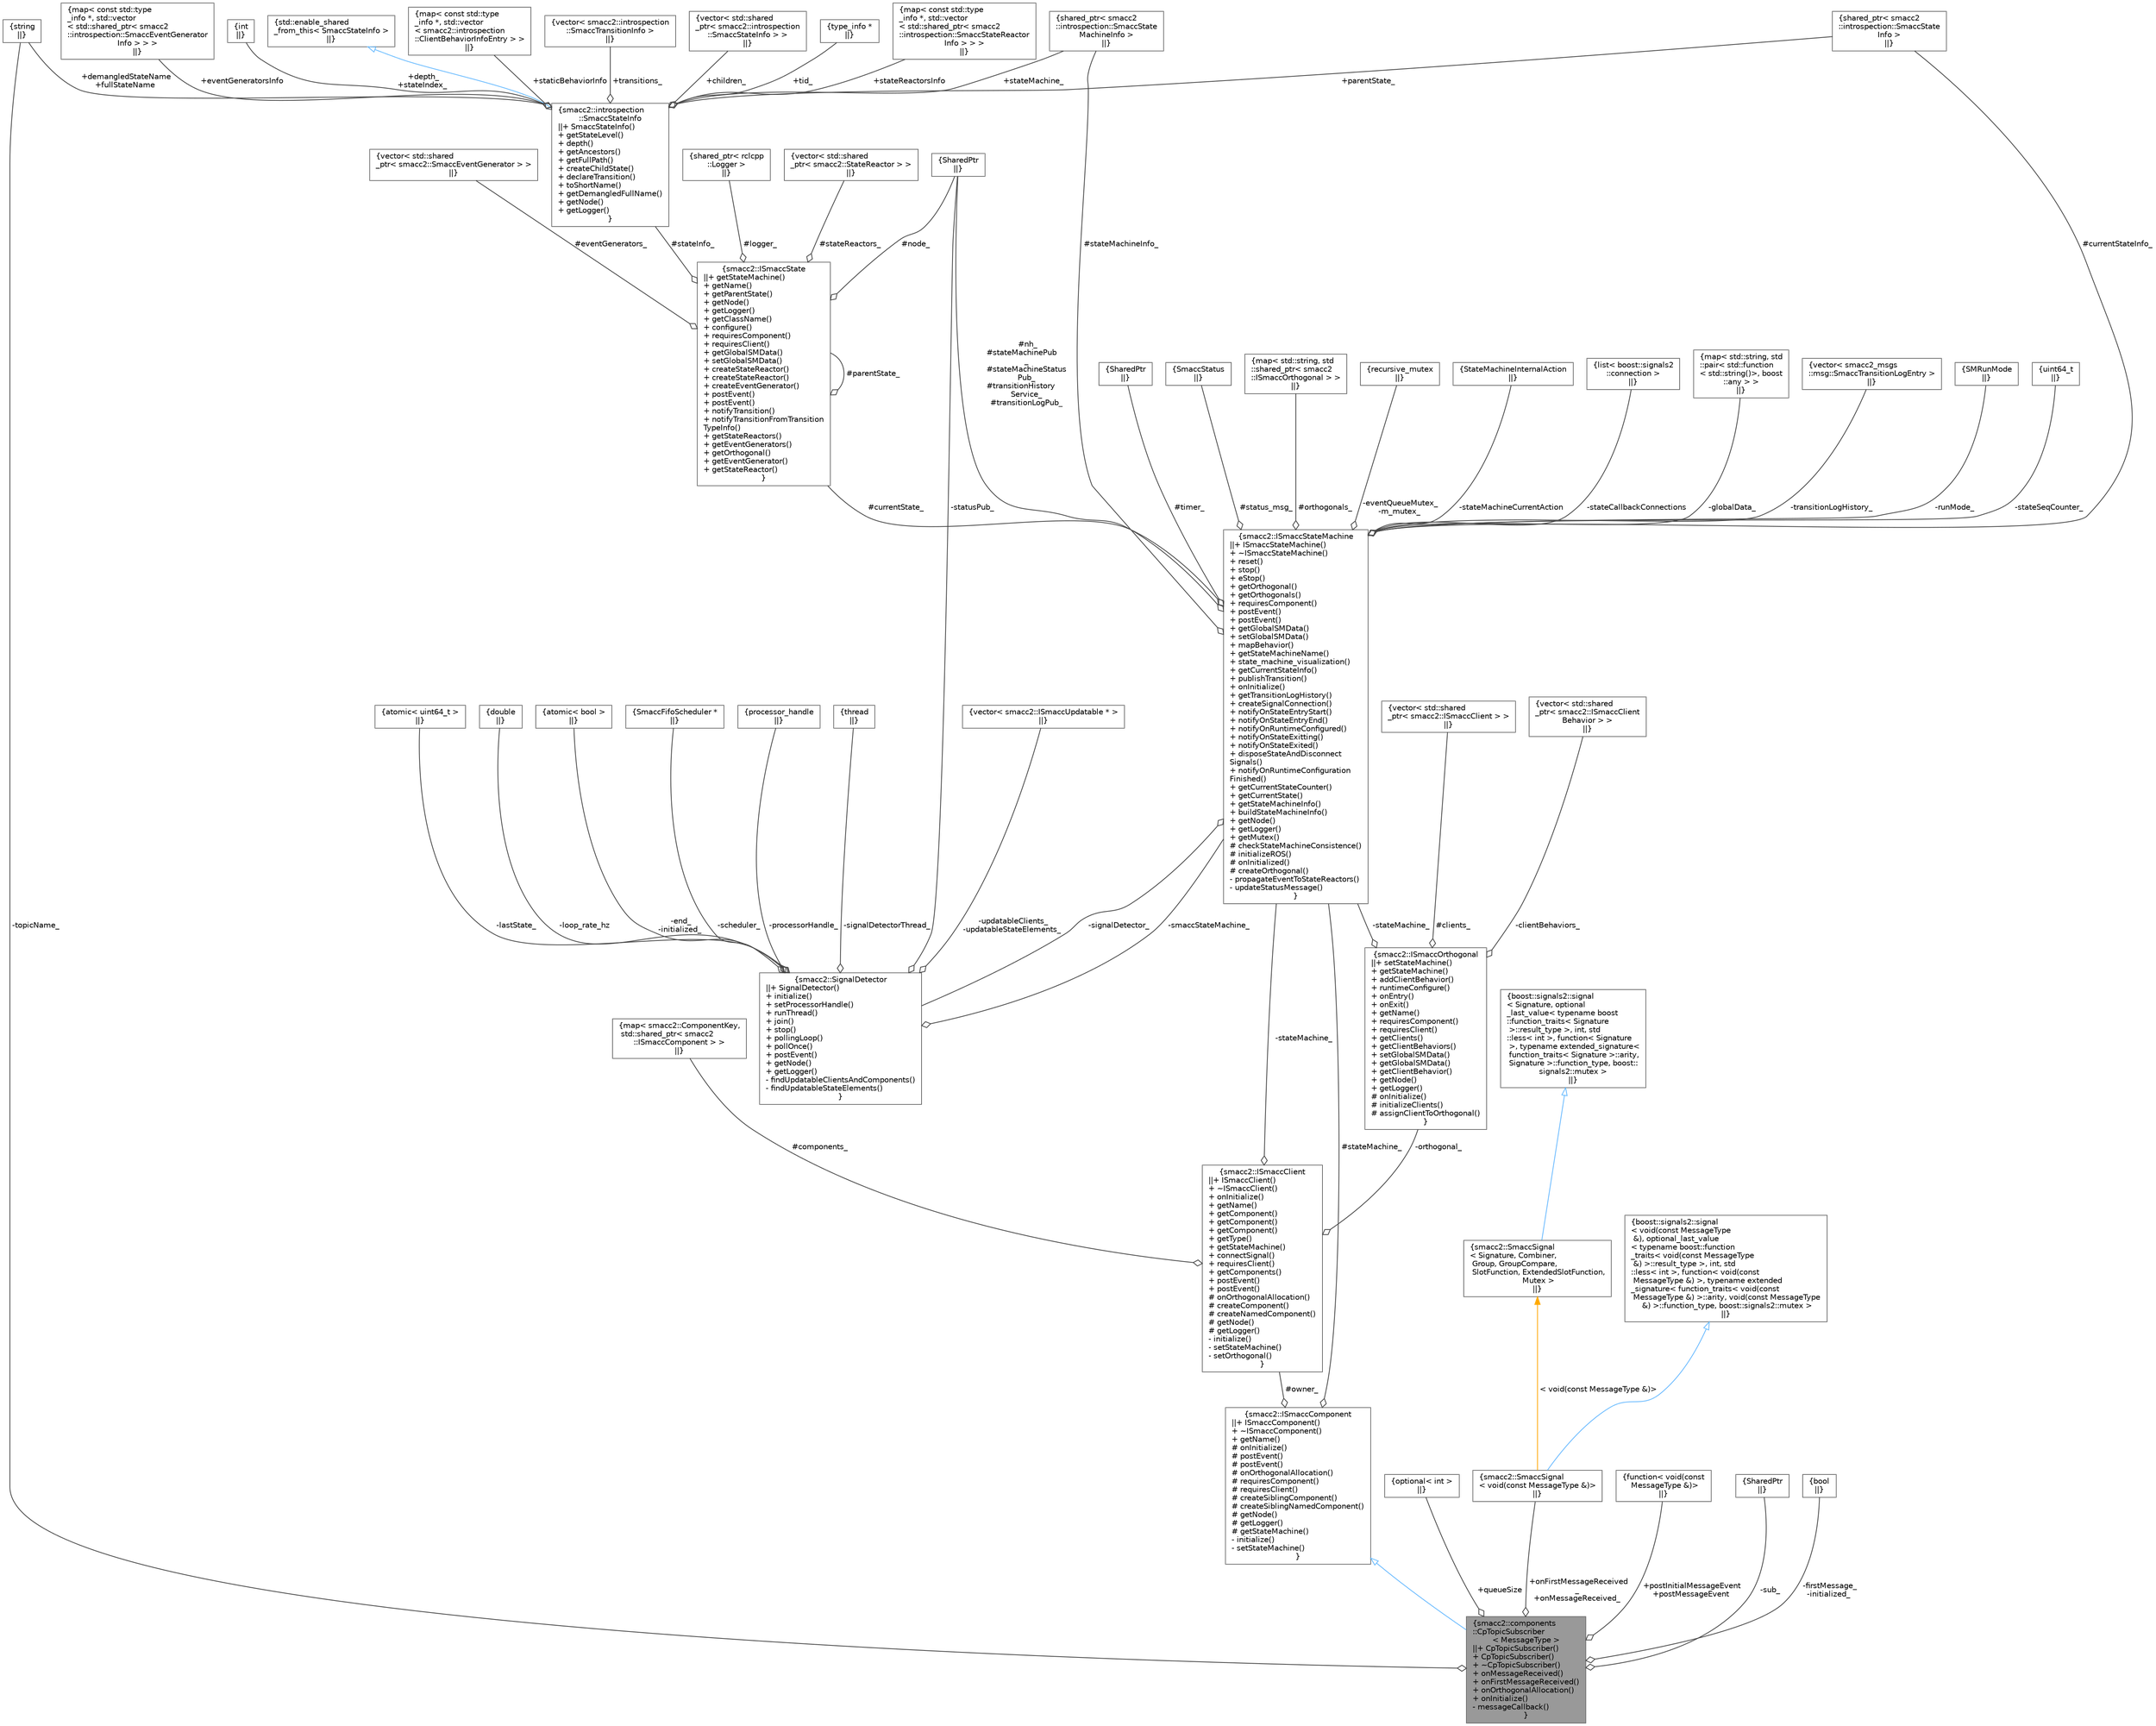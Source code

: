 digraph "smacc2::components::CpTopicSubscriber&lt; MessageType &gt;"
{
 // LATEX_PDF_SIZE
  bgcolor="transparent";
  edge [fontname=Helvetica,fontsize=10,labelfontname=Helvetica,labelfontsize=10];
  node [fontname=Helvetica,fontsize=10,shape=box,height=0.2,width=0.4];
  Node1 [label="{smacc2::components\l::CpTopicSubscriber\l\< MessageType \>\n||+ CpTopicSubscriber()\l+ CpTopicSubscriber()\l+ ~CpTopicSubscriber()\l+ onMessageReceived()\l+ onFirstMessageReceived()\l+ onOrthogonalAllocation()\l+ onInitialize()\l- messageCallback()\l}",height=0.2,width=0.4,color="gray40", fillcolor="grey60", style="filled", fontcolor="black",tooltip=" "];
  Node2 -> Node1 [dir="back",color="steelblue1",style="solid",arrowtail="onormal"];
  Node2 [label="{smacc2::ISmaccComponent\n||+ ISmaccComponent()\l+ ~ISmaccComponent()\l+ getName()\l# onInitialize()\l# postEvent()\l# postEvent()\l# onOrthogonalAllocation()\l# requiresComponent()\l# requiresClient()\l# createSiblingComponent()\l# createSiblingNamedComponent()\l# getNode()\l# getLogger()\l# getStateMachine()\l- initialize()\l- setStateMachine()\l}",height=0.2,width=0.4,color="gray40", fillcolor="white", style="filled",URL="$classsmacc2_1_1ISmaccComponent.html",tooltip=" "];
  Node3 -> Node2 [color="grey25",style="solid",label=" #stateMachine_" ,arrowhead="odiamond"];
  Node3 [label="{smacc2::ISmaccStateMachine\n||+ ISmaccStateMachine()\l+ ~ISmaccStateMachine()\l+ reset()\l+ stop()\l+ eStop()\l+ getOrthogonal()\l+ getOrthogonals()\l+ requiresComponent()\l+ postEvent()\l+ postEvent()\l+ getGlobalSMData()\l+ setGlobalSMData()\l+ mapBehavior()\l+ getStateMachineName()\l+ state_machine_visualization()\l+ getCurrentStateInfo()\l+ publishTransition()\l+ onInitialize()\l+ getTransitionLogHistory()\l+ createSignalConnection()\l+ notifyOnStateEntryStart()\l+ notifyOnStateEntryEnd()\l+ notifyOnRuntimeConfigured()\l+ notifyOnStateExitting()\l+ notifyOnStateExited()\l+ disposeStateAndDisconnect\lSignals()\l+ notifyOnRuntimeConfiguration\lFinished()\l+ getCurrentStateCounter()\l+ getCurrentState()\l+ getStateMachineInfo()\l+ buildStateMachineInfo()\l+ getNode()\l+ getLogger()\l+ getMutex()\l# checkStateMachineConsistence()\l# initializeROS()\l# onInitialized()\l# createOrthogonal()\l- propagateEventToStateReactors()\l- updateStatusMessage()\l}",height=0.2,width=0.4,color="gray40", fillcolor="white", style="filled",URL="$classsmacc2_1_1ISmaccStateMachine.html",tooltip=" "];
  Node4 -> Node3 [color="grey25",style="solid",label=" #nh_\n#stateMachinePub\l_\n#stateMachineStatus\lPub_\n#transitionHistory\lService_\n#transitionLogPub_" ,arrowhead="odiamond"];
  Node4 [label="{SharedPtr\n||}",height=0.2,width=0.4,color="gray40", fillcolor="white", style="filled",tooltip=" "];
  Node5 -> Node3 [color="grey25",style="solid",label=" #timer_" ,arrowhead="odiamond"];
  Node5 [label="{SharedPtr\n||}",height=0.2,width=0.4,color="gray40", fillcolor="white", style="filled",tooltip=" "];
  Node6 -> Node3 [color="grey25",style="solid",label=" #currentState_" ,arrowhead="odiamond"];
  Node6 [label="{smacc2::ISmaccState\n||+ getStateMachine()\l+ getName()\l+ getParentState()\l+ getNode()\l+ getLogger()\l+ getClassName()\l+ configure()\l+ requiresComponent()\l+ requiresClient()\l+ getGlobalSMData()\l+ setGlobalSMData()\l+ createStateReactor()\l+ createStateReactor()\l+ createEventGenerator()\l+ postEvent()\l+ postEvent()\l+ notifyTransition()\l+ notifyTransitionFromTransition\lTypeInfo()\l+ getStateReactors()\l+ getEventGenerators()\l+ getOrthogonal()\l+ getEventGenerator()\l+ getStateReactor()\l}",height=0.2,width=0.4,color="gray40", fillcolor="white", style="filled",URL="$classsmacc2_1_1ISmaccState.html",tooltip=" "];
  Node4 -> Node6 [color="grey25",style="solid",label=" #node_" ,arrowhead="odiamond"];
  Node7 -> Node6 [color="grey25",style="solid",label=" #logger_" ,arrowhead="odiamond"];
  Node7 [label="{shared_ptr\< rclcpp\l::Logger \>\n||}",height=0.2,width=0.4,color="gray40", fillcolor="white", style="filled",tooltip=" "];
  Node8 -> Node6 [color="grey25",style="solid",label=" #stateReactors_" ,arrowhead="odiamond"];
  Node8 [label="{vector\< std::shared\l_ptr\< smacc2::StateReactor \> \>\n||}",height=0.2,width=0.4,color="gray40", fillcolor="white", style="filled",tooltip=" "];
  Node9 -> Node6 [color="grey25",style="solid",label=" #eventGenerators_" ,arrowhead="odiamond"];
  Node9 [label="{vector\< std::shared\l_ptr\< smacc2::SmaccEventGenerator \> \>\n||}",height=0.2,width=0.4,color="gray40", fillcolor="white", style="filled",tooltip=" "];
  Node6 -> Node6 [color="grey25",style="solid",label=" #parentState_" ,arrowhead="odiamond"];
  Node10 -> Node6 [color="grey25",style="solid",label=" #stateInfo_" ,arrowhead="odiamond"];
  Node10 [label="{smacc2::introspection\l::SmaccStateInfo\n||+ SmaccStateInfo()\l+ getStateLevel()\l+ depth()\l+ getAncestors()\l+ getFullPath()\l+ createChildState()\l+ declareTransition()\l+ toShortName()\l+ getDemangledFullName()\l+ getNode()\l+ getLogger()\l}",height=0.2,width=0.4,color="gray40", fillcolor="white", style="filled",URL="$classsmacc2_1_1introspection_1_1SmaccStateInfo.html",tooltip=" "];
  Node11 -> Node10 [dir="back",color="steelblue1",style="solid",arrowtail="onormal"];
  Node11 [label="{std::enable_shared\l_from_this\< SmaccStateInfo \>\n||}",height=0.2,width=0.4,color="gray40", fillcolor="white", style="filled",tooltip=" "];
  Node12 -> Node10 [color="grey25",style="solid",label=" +staticBehaviorInfo" ,arrowhead="odiamond"];
  Node12 [label="{map\< const std::type\l_info *, std::vector\l\< smacc2::introspection\l::ClientBehaviorInfoEntry \> \>\n||}",height=0.2,width=0.4,color="gray40", fillcolor="white", style="filled",tooltip=" "];
  Node13 -> Node10 [color="grey25",style="solid",label=" +stateReactorsInfo" ,arrowhead="odiamond"];
  Node13 [label="{map\< const std::type\l_info *, std::vector\l\< std::shared_ptr\< smacc2\l::introspection::SmaccStateReactor\lInfo \> \> \>\n||}",height=0.2,width=0.4,color="gray40", fillcolor="white", style="filled",tooltip=" "];
  Node14 -> Node10 [color="grey25",style="solid",label=" +eventGeneratorsInfo" ,arrowhead="odiamond"];
  Node14 [label="{map\< const std::type\l_info *, std::vector\l\< std::shared_ptr\< smacc2\l::introspection::SmaccEventGenerator\lInfo \> \> \>\n||}",height=0.2,width=0.4,color="gray40", fillcolor="white", style="filled",tooltip=" "];
  Node15 -> Node10 [color="grey25",style="solid",label=" +depth_\n+stateIndex_" ,arrowhead="odiamond"];
  Node15 [label="{int\n||}",height=0.2,width=0.4,color="gray40", fillcolor="white", style="filled",tooltip=" "];
  Node16 -> Node10 [color="grey25",style="solid",label=" +demangledStateName\n+fullStateName" ,arrowhead="odiamond"];
  Node16 [label="{string\n||}",height=0.2,width=0.4,color="gray40", fillcolor="white", style="filled",tooltip=" "];
  Node17 -> Node10 [color="grey25",style="solid",label=" +stateMachine_" ,arrowhead="odiamond"];
  Node17 [label="{shared_ptr\< smacc2\l::introspection::SmaccState\lMachineInfo \>\n||}",height=0.2,width=0.4,color="gray40", fillcolor="white", style="filled",tooltip=" "];
  Node18 -> Node10 [color="grey25",style="solid",label=" +parentState_" ,arrowhead="odiamond"];
  Node18 [label="{shared_ptr\< smacc2\l::introspection::SmaccState\lInfo \>\n||}",height=0.2,width=0.4,color="gray40", fillcolor="white", style="filled",tooltip=" "];
  Node19 -> Node10 [color="grey25",style="solid",label=" +transitions_" ,arrowhead="odiamond"];
  Node19 [label="{vector\< smacc2::introspection\l::SmaccTransitionInfo \>\n||}",height=0.2,width=0.4,color="gray40", fillcolor="white", style="filled",tooltip=" "];
  Node20 -> Node10 [color="grey25",style="solid",label=" +children_" ,arrowhead="odiamond"];
  Node20 [label="{vector\< std::shared\l_ptr\< smacc2::introspection\l::SmaccStateInfo \> \>\n||}",height=0.2,width=0.4,color="gray40", fillcolor="white", style="filled",tooltip=" "];
  Node21 -> Node10 [color="grey25",style="solid",label=" +tid_" ,arrowhead="odiamond"];
  Node21 [label="{type_info *\n||}",height=0.2,width=0.4,color="gray40", fillcolor="white", style="filled",tooltip=" "];
  Node18 -> Node3 [color="grey25",style="solid",label=" #currentStateInfo_" ,arrowhead="odiamond"];
  Node22 -> Node3 [color="grey25",style="solid",label=" #status_msg_" ,arrowhead="odiamond"];
  Node22 [label="{SmaccStatus\n||}",height=0.2,width=0.4,color="gray40", fillcolor="white", style="filled",tooltip=" "];
  Node23 -> Node3 [color="grey25",style="solid",label=" #orthogonals_" ,arrowhead="odiamond"];
  Node23 [label="{map\< std::string, std\l::shared_ptr\< smacc2\l::ISmaccOrthogonal \> \>\n||}",height=0.2,width=0.4,color="gray40", fillcolor="white", style="filled",tooltip=" "];
  Node17 -> Node3 [color="grey25",style="solid",label=" #stateMachineInfo_" ,arrowhead="odiamond"];
  Node24 -> Node3 [color="grey25",style="solid",label=" -eventQueueMutex_\n-m_mutex_" ,arrowhead="odiamond"];
  Node24 [label="{recursive_mutex\n||}",height=0.2,width=0.4,color="gray40", fillcolor="white", style="filled",tooltip=" "];
  Node25 -> Node3 [color="grey25",style="solid",label=" -stateMachineCurrentAction" ,arrowhead="odiamond"];
  Node25 [label="{StateMachineInternalAction\n||}",height=0.2,width=0.4,color="gray40", fillcolor="white", style="filled",tooltip=" "];
  Node26 -> Node3 [color="grey25",style="solid",label=" -stateCallbackConnections" ,arrowhead="odiamond"];
  Node26 [label="{list\< boost::signals2\l::connection \>\n||}",height=0.2,width=0.4,color="gray40", fillcolor="white", style="filled",tooltip=" "];
  Node27 -> Node3 [color="grey25",style="solid",label=" -globalData_" ,arrowhead="odiamond"];
  Node27 [label="{map\< std::string, std\l::pair\< std::function\l\< std::string()\>, boost\l::any \> \>\n||}",height=0.2,width=0.4,color="gray40", fillcolor="white", style="filled",tooltip=" "];
  Node28 -> Node3 [color="grey25",style="solid",label=" -transitionLogHistory_" ,arrowhead="odiamond"];
  Node28 [label="{vector\< smacc2_msgs\l::msg::SmaccTransitionLogEntry \>\n||}",height=0.2,width=0.4,color="gray40", fillcolor="white", style="filled",tooltip=" "];
  Node29 -> Node3 [color="grey25",style="solid",label=" -runMode_" ,arrowhead="odiamond"];
  Node29 [label="{SMRunMode\n||}",height=0.2,width=0.4,color="gray40", fillcolor="white", style="filled",tooltip=" "];
  Node30 -> Node3 [color="grey25",style="solid",label=" -signalDetector_" ,arrowhead="odiamond"];
  Node30 [label="{smacc2::SignalDetector\n||+ SignalDetector()\l+ initialize()\l+ setProcessorHandle()\l+ runThread()\l+ join()\l+ stop()\l+ pollingLoop()\l+ pollOnce()\l+ postEvent()\l+ getNode()\l+ getLogger()\l- findUpdatableClientsAndComponents()\l- findUpdatableStateElements()\l}",height=0.2,width=0.4,color="gray40", fillcolor="white", style="filled",URL="$classsmacc2_1_1SignalDetector.html",tooltip=" "];
  Node3 -> Node30 [color="grey25",style="solid",label=" -smaccStateMachine_" ,arrowhead="odiamond"];
  Node31 -> Node30 [color="grey25",style="solid",label=" -updatableClients_\n-updatableStateElements_" ,arrowhead="odiamond"];
  Node31 [label="{vector\< smacc2::ISmaccUpdatable * \>\n||}",height=0.2,width=0.4,color="gray40", fillcolor="white", style="filled",tooltip=" "];
  Node32 -> Node30 [color="grey25",style="solid",label=" -lastState_" ,arrowhead="odiamond"];
  Node32 [label="{atomic\< uint64_t \>\n||}",height=0.2,width=0.4,color="gray40", fillcolor="white", style="filled",tooltip=" "];
  Node33 -> Node30 [color="grey25",style="solid",label=" -loop_rate_hz" ,arrowhead="odiamond"];
  Node33 [label="{double\n||}",height=0.2,width=0.4,color="gray40", fillcolor="white", style="filled",tooltip=" "];
  Node34 -> Node30 [color="grey25",style="solid",label=" -end_\n-initialized_" ,arrowhead="odiamond"];
  Node34 [label="{atomic\< bool \>\n||}",height=0.2,width=0.4,color="gray40", fillcolor="white", style="filled",tooltip=" "];
  Node4 -> Node30 [color="grey25",style="solid",label=" -statusPub_" ,arrowhead="odiamond"];
  Node35 -> Node30 [color="grey25",style="solid",label=" -scheduler_" ,arrowhead="odiamond"];
  Node35 [label="{SmaccFifoScheduler *\n||}",height=0.2,width=0.4,color="gray40", fillcolor="white", style="filled",tooltip=" "];
  Node36 -> Node30 [color="grey25",style="solid",label=" -processorHandle_" ,arrowhead="odiamond"];
  Node36 [label="{processor_handle\n||}",height=0.2,width=0.4,color="gray40", fillcolor="white", style="filled",tooltip=" "];
  Node37 -> Node30 [color="grey25",style="solid",label=" -signalDetectorThread_" ,arrowhead="odiamond"];
  Node37 [label="{thread\n||}",height=0.2,width=0.4,color="gray40", fillcolor="white", style="filled",tooltip=" "];
  Node38 -> Node3 [color="grey25",style="solid",label=" -stateSeqCounter_" ,arrowhead="odiamond"];
  Node38 [label="{uint64_t\n||}",height=0.2,width=0.4,color="gray40", fillcolor="white", style="filled",tooltip=" "];
  Node39 -> Node2 [color="grey25",style="solid",label=" #owner_" ,arrowhead="odiamond"];
  Node39 [label="{smacc2::ISmaccClient\n||+ ISmaccClient()\l+ ~ISmaccClient()\l+ onInitialize()\l+ getName()\l+ getComponent()\l+ getComponent()\l+ getComponent()\l+ getType()\l+ getStateMachine()\l+ connectSignal()\l+ requiresClient()\l+ getComponents()\l+ postEvent()\l+ postEvent()\l# onOrthogonalAllocation()\l# createComponent()\l# createNamedComponent()\l# getNode()\l# getLogger()\l- initialize()\l- setStateMachine()\l- setOrthogonal()\l}",height=0.2,width=0.4,color="gray40", fillcolor="white", style="filled",URL="$classsmacc2_1_1ISmaccClient.html",tooltip=" "];
  Node40 -> Node39 [color="grey25",style="solid",label=" #components_" ,arrowhead="odiamond"];
  Node40 [label="{map\< smacc2::ComponentKey,\l std::shared_ptr\< smacc2\l::ISmaccComponent \> \>\n||}",height=0.2,width=0.4,color="gray40", fillcolor="white", style="filled",tooltip=" "];
  Node3 -> Node39 [color="grey25",style="solid",label=" -stateMachine_" ,arrowhead="odiamond"];
  Node41 -> Node39 [color="grey25",style="solid",label=" -orthogonal_" ,arrowhead="odiamond"];
  Node41 [label="{smacc2::ISmaccOrthogonal\n||+ setStateMachine()\l+ getStateMachine()\l+ addClientBehavior()\l+ runtimeConfigure()\l+ onEntry()\l+ onExit()\l+ getName()\l+ requiresComponent()\l+ requiresClient()\l+ getClients()\l+ getClientBehaviors()\l+ setGlobalSMData()\l+ getGlobalSMData()\l+ getClientBehavior()\l+ getNode()\l+ getLogger()\l# onInitialize()\l# initializeClients()\l# assignClientToOrthogonal()\l}",height=0.2,width=0.4,color="gray40", fillcolor="white", style="filled",URL="$classsmacc2_1_1ISmaccOrthogonal.html",tooltip=" "];
  Node42 -> Node41 [color="grey25",style="solid",label=" #clients_" ,arrowhead="odiamond"];
  Node42 [label="{vector\< std::shared\l_ptr\< smacc2::ISmaccClient \> \>\n||}",height=0.2,width=0.4,color="gray40", fillcolor="white", style="filled",tooltip=" "];
  Node3 -> Node41 [color="grey25",style="solid",label=" -stateMachine_" ,arrowhead="odiamond"];
  Node43 -> Node41 [color="grey25",style="solid",label=" -clientBehaviors_" ,arrowhead="odiamond"];
  Node43 [label="{vector\< std::shared\l_ptr\< smacc2::ISmaccClient\lBehavior \> \>\n||}",height=0.2,width=0.4,color="gray40", fillcolor="white", style="filled",tooltip=" "];
  Node44 -> Node1 [color="grey25",style="solid",label=" +queueSize" ,arrowhead="odiamond"];
  Node44 [label="{optional\< int \>\n||}",height=0.2,width=0.4,color="gray40", fillcolor="white", style="filled",tooltip=" "];
  Node45 -> Node1 [color="grey25",style="solid",label=" +onFirstMessageReceived\l_\n+onMessageReceived_" ,arrowhead="odiamond"];
  Node45 [label="{smacc2::SmaccSignal\l\< void(const MessageType &)\>\n||}",height=0.2,width=0.4,color="gray40", fillcolor="white", style="filled",URL="$classsmacc2_1_1SmaccSignal.html",tooltip=" "];
  Node46 -> Node45 [dir="back",color="steelblue1",style="solid",arrowtail="onormal"];
  Node46 [label="{boost::signals2::signal\l\< void(const MessageType\l &), optional_last_value\l\< typename boost::function\l_traits\< void(const MessageType\l &) \>::result_type \>, int, std\l::less\< int \>, function\< void(const\l MessageType &) \>, typename extended\l_signature\< function_traits\< void(const\l MessageType &) \>::arity, void(const MessageType\l &) \>::function_type, boost::signals2::mutex \>\n||}",height=0.2,width=0.4,color="gray40", fillcolor="white", style="filled",tooltip=" "];
  Node47 -> Node45 [dir="back",color="orange",style="solid",label=" \< void(const MessageType &)\>" ];
  Node47 [label="{smacc2::SmaccSignal\l\< Signature, Combiner,\l Group, GroupCompare,\l SlotFunction, ExtendedSlotFunction,\l Mutex \>\n||}",height=0.2,width=0.4,color="gray40", fillcolor="white", style="filled",URL="$classsmacc2_1_1SmaccSignal.html",tooltip=" "];
  Node48 -> Node47 [dir="back",color="steelblue1",style="solid",arrowtail="onormal"];
  Node48 [label="{boost::signals2::signal\l\< Signature, optional\l_last_value\< typename boost\l::function_traits\< Signature\l \>::result_type \>, int, std\l::less\< int \>, function\< Signature\l \>, typename extended_signature\<\l function_traits\< Signature \>::arity,\l Signature \>::function_type, boost::\lsignals2::mutex \>\n||}",height=0.2,width=0.4,color="gray40", fillcolor="white", style="filled",tooltip=" "];
  Node49 -> Node1 [color="grey25",style="solid",label=" +postInitialMessageEvent\n+postMessageEvent" ,arrowhead="odiamond"];
  Node49 [label="{function\< void(const\l MessageType &)\>\n||}",height=0.2,width=0.4,color="gray40", fillcolor="white", style="filled",tooltip=" "];
  Node50 -> Node1 [color="grey25",style="solid",label=" -sub_" ,arrowhead="odiamond"];
  Node50 [label="{SharedPtr\n||}",height=0.2,width=0.4,color="gray40", fillcolor="white", style="filled",tooltip=" "];
  Node51 -> Node1 [color="grey25",style="solid",label=" -firstMessage_\n-initialized_" ,arrowhead="odiamond"];
  Node51 [label="{bool\n||}",height=0.2,width=0.4,color="gray40", fillcolor="white", style="filled",URL="$classbool.html",tooltip=" "];
  Node16 -> Node1 [color="grey25",style="solid",label=" -topicName_" ,arrowhead="odiamond"];
}
